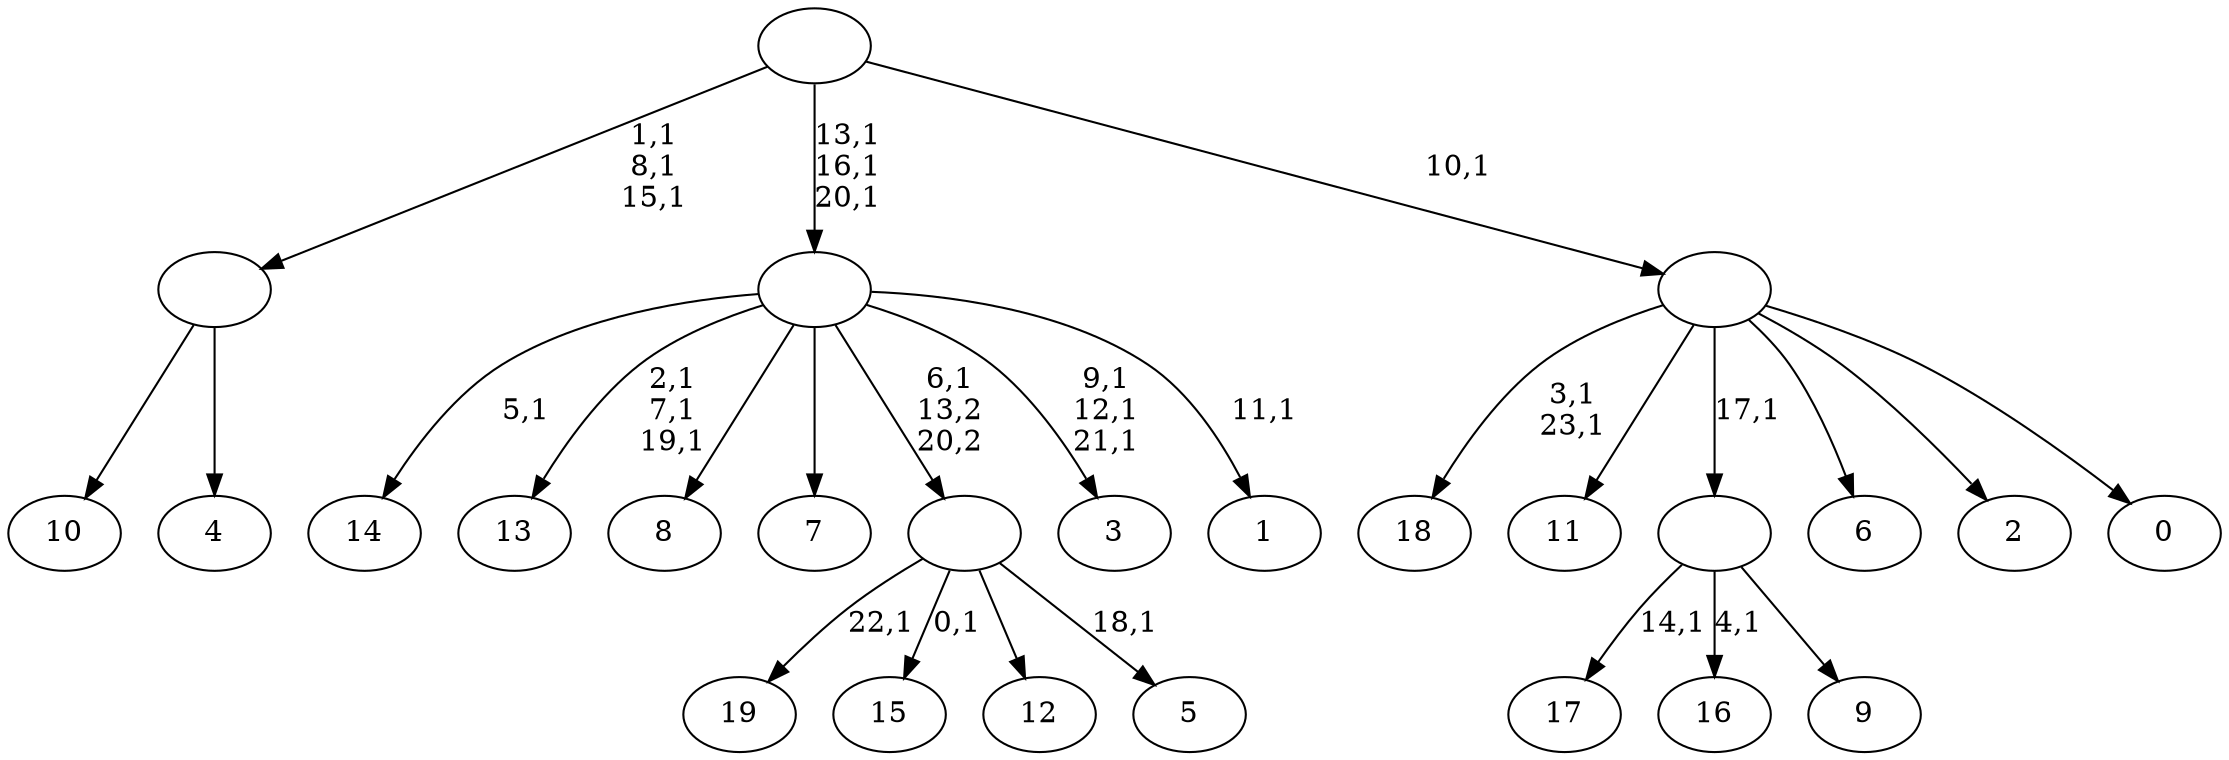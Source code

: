 digraph T {
	44 [label="19"]
	42 [label="18"]
	39 [label="17"]
	37 [label="16"]
	35 [label="15"]
	33 [label="14"]
	31 [label="13"]
	27 [label="12"]
	26 [label="11"]
	25 [label="10"]
	24 [label="9"]
	23 [label=""]
	22 [label="8"]
	21 [label="7"]
	20 [label="6"]
	19 [label="5"]
	17 [label=""]
	16 [label="4"]
	15 [label=""]
	12 [label="3"]
	8 [label="2"]
	7 [label="1"]
	5 [label=""]
	2 [label="0"]
	1 [label=""]
	0 [label=""]
	23 -> 37 [label="4,1"]
	23 -> 39 [label="14,1"]
	23 -> 24 [label=""]
	17 -> 19 [label="18,1"]
	17 -> 35 [label="0,1"]
	17 -> 44 [label="22,1"]
	17 -> 27 [label=""]
	15 -> 25 [label=""]
	15 -> 16 [label=""]
	5 -> 7 [label="11,1"]
	5 -> 12 [label="9,1\n12,1\n21,1"]
	5 -> 31 [label="2,1\n7,1\n19,1"]
	5 -> 33 [label="5,1"]
	5 -> 22 [label=""]
	5 -> 21 [label=""]
	5 -> 17 [label="6,1\n13,2\n20,2"]
	1 -> 42 [label="3,1\n23,1"]
	1 -> 26 [label=""]
	1 -> 23 [label="17,1"]
	1 -> 20 [label=""]
	1 -> 8 [label=""]
	1 -> 2 [label=""]
	0 -> 5 [label="13,1\n16,1\n20,1"]
	0 -> 15 [label="1,1\n8,1\n15,1"]
	0 -> 1 [label="10,1"]
}
